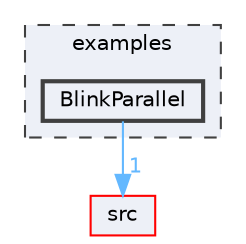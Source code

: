 digraph "/home/runner/work/FastLED/FastLED/examples/BlinkParallel"
{
 // LATEX_PDF_SIZE
  bgcolor="transparent";
  edge [fontname=Helvetica,fontsize=10,labelfontname=Helvetica,labelfontsize=10];
  node [fontname=Helvetica,fontsize=10,shape=box,height=0.2,width=0.4];
  compound=true
  subgraph clusterdir_d28a4824dc47e487b107a5db32ef43c4 {
    graph [ bgcolor="#edf0f7", pencolor="grey25", label="examples", fontname=Helvetica,fontsize=10 style="filled,dashed", URL="dir_d28a4824dc47e487b107a5db32ef43c4.html",tooltip=""]
  dir_ff1c3822ae637bf2e9e5f215088a4795 [label="BlinkParallel", fillcolor="#edf0f7", color="grey25", style="filled,bold", URL="dir_ff1c3822ae637bf2e9e5f215088a4795.html",tooltip=""];
  }
  dir_68267d1309a1af8e8297ef4c3efbcdba [label="src", fillcolor="#edf0f7", color="red", style="filled", URL="dir_68267d1309a1af8e8297ef4c3efbcdba.html",tooltip=""];
  dir_ff1c3822ae637bf2e9e5f215088a4795->dir_68267d1309a1af8e8297ef4c3efbcdba [headlabel="1", labeldistance=1.5 headhref="dir_000010_000073.html" href="dir_000010_000073.html" color="steelblue1" fontcolor="steelblue1"];
}
